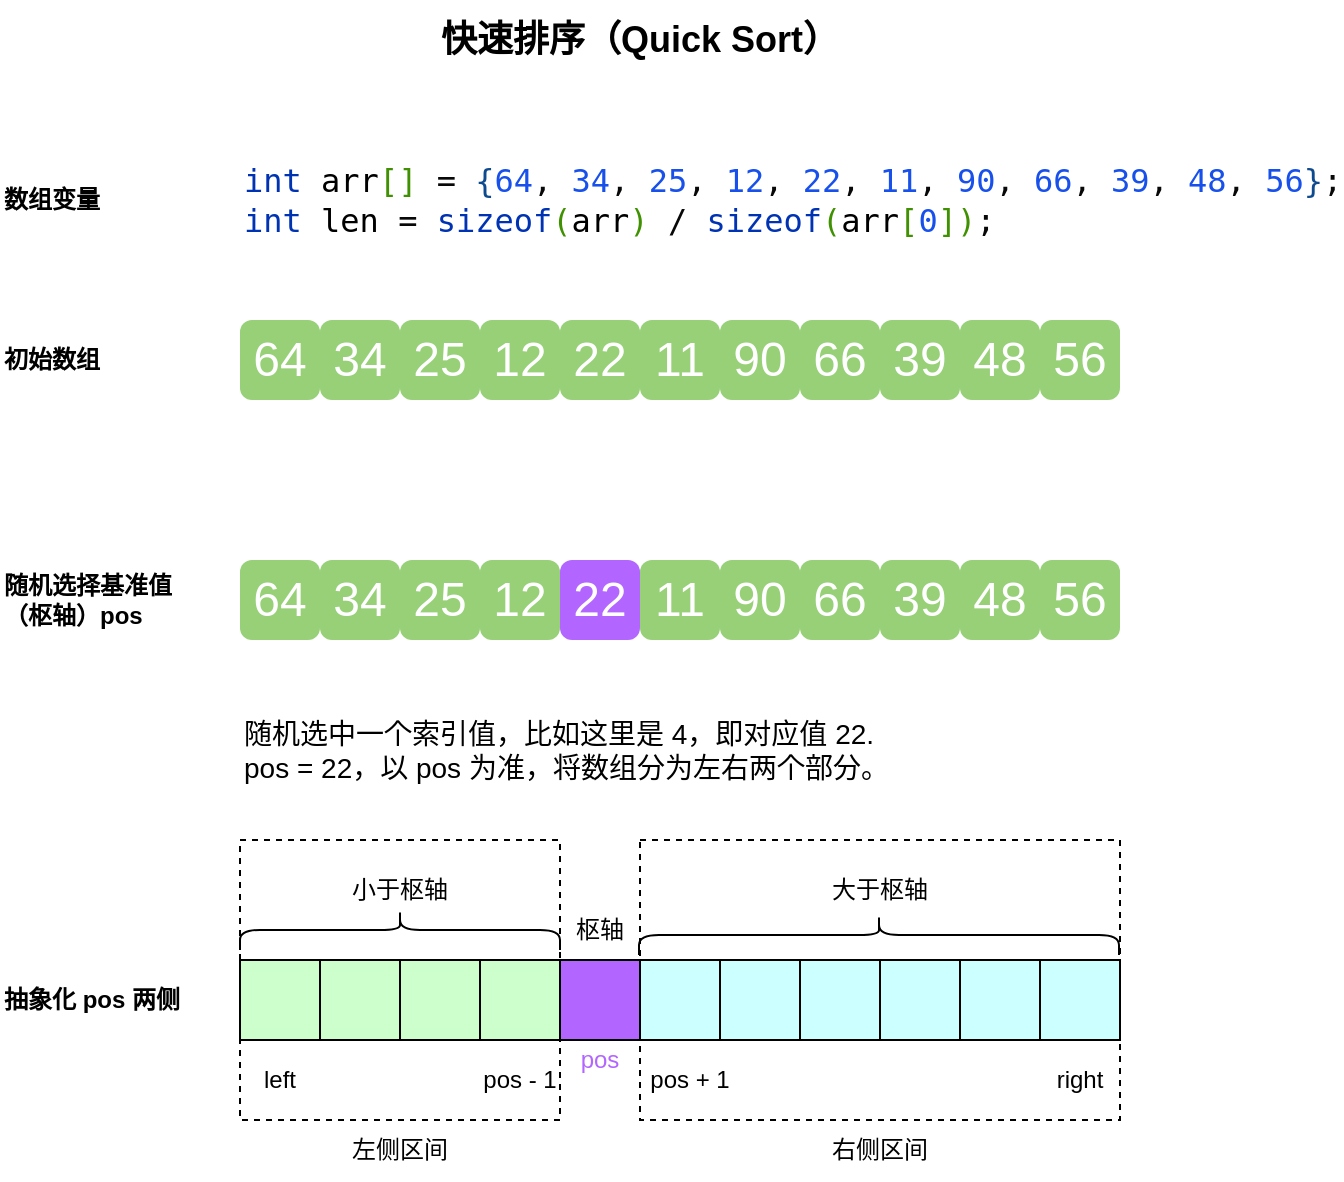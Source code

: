 <mxfile>
    <diagram id="VzBYKut0LovUGBFgEy09" name="Page-1">
        <mxGraphModel dx="683" dy="453" grid="1" gridSize="10" guides="1" tooltips="1" connect="1" arrows="1" fold="1" page="1" pageScale="1" pageWidth="1200" pageHeight="1920" math="0" shadow="0">
            <root>
                <mxCell id="0"/>
                <mxCell id="1" parent="0"/>
                <mxCell id="2" value="&lt;font style=&quot;font-size: 18px;&quot;&gt;&lt;b&gt;快速排序（Quick Sort）&lt;/b&gt;&lt;/font&gt;" style="text;html=1;align=center;verticalAlign=middle;whiteSpace=wrap;rounded=0;" vertex="1" parent="1">
                    <mxGeometry x="240" y="440" width="640" height="40" as="geometry"/>
                </mxCell>
                <mxCell id="3" value="&lt;font style=&quot;font-size: 24px; color: rgb(255, 255, 255);&quot;&gt;64&lt;/font&gt;" style="rounded=1;whiteSpace=wrap;html=1;resizeHeight=0;strokeOpacity=100;fillOpacity=100;strokeColor=none;gradientColor=none;fillColor=#97D077;" vertex="1" parent="1">
                    <mxGeometry x="360" y="600" width="40" height="40" as="geometry"/>
                </mxCell>
                <mxCell id="4" value="&lt;font style=&quot;font-size: 24px; color: rgb(255, 255, 255);&quot;&gt;34&lt;/font&gt;" style="rounded=1;whiteSpace=wrap;html=1;resizeHeight=0;strokeOpacity=100;fillOpacity=100;strokeColor=none;gradientColor=none;fillColor=#97D077;" vertex="1" parent="1">
                    <mxGeometry x="400" y="600" width="40" height="40" as="geometry"/>
                </mxCell>
                <mxCell id="5" value="&lt;font style=&quot;font-size: 24px; color: rgb(255, 255, 255);&quot;&gt;25&lt;/font&gt;" style="rounded=1;whiteSpace=wrap;html=1;resizeHeight=0;strokeOpacity=100;fillOpacity=100;strokeColor=none;gradientColor=none;fillColor=#97D077;" vertex="1" parent="1">
                    <mxGeometry x="440" y="600" width="40" height="40" as="geometry"/>
                </mxCell>
                <mxCell id="6" value="&lt;font style=&quot;font-size: 24px; color: rgb(255, 255, 255);&quot;&gt;12&lt;/font&gt;" style="rounded=1;whiteSpace=wrap;html=1;resizeHeight=0;strokeOpacity=100;fillOpacity=100;strokeColor=none;gradientColor=none;fillColor=#97D077;" vertex="1" parent="1">
                    <mxGeometry x="480" y="600" width="40" height="40" as="geometry"/>
                </mxCell>
                <mxCell id="7" value="&lt;font style=&quot;font-size: 24px; color: rgb(255, 255, 255);&quot;&gt;22&lt;/font&gt;" style="rounded=1;whiteSpace=wrap;html=1;resizeHeight=0;strokeOpacity=100;fillOpacity=100;strokeColor=none;gradientColor=none;fillColor=#97D077;" vertex="1" parent="1">
                    <mxGeometry x="520" y="600" width="40" height="40" as="geometry"/>
                </mxCell>
                <mxCell id="8" value="&lt;font style=&quot;font-size: 24px; color: rgb(255, 255, 255);&quot;&gt;11&lt;/font&gt;" style="rounded=1;whiteSpace=wrap;html=1;resizeHeight=0;strokeOpacity=100;fillOpacity=100;strokeColor=none;gradientColor=none;fillColor=#97D077;" vertex="1" parent="1">
                    <mxGeometry x="560" y="600" width="40" height="40" as="geometry"/>
                </mxCell>
                <mxCell id="9" value="&lt;font style=&quot;font-size: 24px; color: rgb(255, 255, 255);&quot;&gt;90&lt;/font&gt;" style="rounded=1;whiteSpace=wrap;html=1;resizeHeight=0;strokeOpacity=100;fillOpacity=100;strokeColor=none;gradientColor=none;fillColor=#97D077;" vertex="1" parent="1">
                    <mxGeometry x="600" y="600" width="40" height="40" as="geometry"/>
                </mxCell>
                <mxCell id="10" value="&lt;b&gt;初始数组&lt;/b&gt;" style="text;html=1;align=left;verticalAlign=middle;whiteSpace=wrap;rounded=0;" vertex="1" parent="1">
                    <mxGeometry x="240" y="600" width="80" height="40" as="geometry"/>
                </mxCell>
                <mxCell id="11" value="&lt;b&gt;数组变量&lt;/b&gt;" style="text;html=1;align=left;verticalAlign=middle;whiteSpace=wrap;rounded=0;" vertex="1" parent="1">
                    <mxGeometry x="240" y="520" width="80" height="40" as="geometry"/>
                </mxCell>
                <mxCell id="12" value="&lt;div style=&quot;background-color: rgb(255, 255, 255); color: rgb(8, 8, 8);&quot;&gt;&lt;pre style=&quot;font-family:&#39;JetBrains Mono&#39;,monospace;font-size:12.0pt;&quot;&gt;&lt;div style=&quot;color: rgb(8, 8, 8);&quot;&gt;&lt;pre style=&quot;font-family:&#39;JetBrains Mono&#39;,monospace;font-size:12.0pt;&quot;&gt;&lt;span style=&quot;color:#0033b3;&quot;&gt;int &lt;/span&gt;&lt;span style=&quot;color:#000000;&quot;&gt;arr&lt;/span&gt;&lt;span style=&quot;color:#3f9101;&quot;&gt;[] &lt;/span&gt;= &lt;span style=&quot;color:#0e4a8e;&quot;&gt;{&lt;/span&gt;&lt;span style=&quot;color:#1750eb;&quot;&gt;64&lt;/span&gt;, &lt;span style=&quot;color:#1750eb;&quot;&gt;34&lt;/span&gt;, &lt;span style=&quot;color:#1750eb;&quot;&gt;25&lt;/span&gt;, &lt;span style=&quot;color:#1750eb;&quot;&gt;12&lt;/span&gt;, &lt;span style=&quot;color:#1750eb;&quot;&gt;22&lt;/span&gt;, &lt;span style=&quot;color:#1750eb;&quot;&gt;11&lt;/span&gt;, &lt;span style=&quot;color:#1750eb;&quot;&gt;90&lt;/span&gt;, &lt;span style=&quot;color:#1750eb;&quot;&gt;66&lt;/span&gt;, &lt;span style=&quot;color:#1750eb;&quot;&gt;39&lt;/span&gt;, &lt;span style=&quot;color:#1750eb;&quot;&gt;48&lt;/span&gt;, &lt;span style=&quot;color:#1750eb;&quot;&gt;56&lt;/span&gt;&lt;span style=&quot;color:#0e4a8e;&quot;&gt;}&lt;/span&gt;;&lt;br&gt;&lt;span style=&quot;color:#0033b3;&quot;&gt;int &lt;/span&gt;&lt;span style=&quot;color:#000000;&quot;&gt;len &lt;/span&gt;= &lt;span style=&quot;color:#0033b3;&quot;&gt;sizeof&lt;/span&gt;&lt;span style=&quot;color:#3f9101;&quot;&gt;(&lt;/span&gt;&lt;span style=&quot;color:#000000;&quot;&gt;arr&lt;/span&gt;&lt;span style=&quot;color:#3f9101;&quot;&gt;) &lt;/span&gt;/ &lt;span style=&quot;color:#0033b3;&quot;&gt;sizeof&lt;/span&gt;&lt;span style=&quot;color:#3f9101;&quot;&gt;(&lt;/span&gt;&lt;span style=&quot;color:#000000;&quot;&gt;arr&lt;/span&gt;&lt;span style=&quot;color:#3f9101;&quot;&gt;[&lt;/span&gt;&lt;span style=&quot;color:#1750eb;&quot;&gt;0&lt;/span&gt;&lt;span style=&quot;color:#3f9101;&quot;&gt;])&lt;/span&gt;;&lt;/pre&gt;&lt;/div&gt;&lt;/pre&gt;&lt;/div&gt;" style="text;html=1;align=left;verticalAlign=middle;resizable=0;points=[];autosize=1;strokeColor=none;fillColor=none;" vertex="1" parent="1">
                    <mxGeometry x="360" y="500" width="520" height="80" as="geometry"/>
                </mxCell>
                <mxCell id="13" value="&lt;font style=&quot;font-size: 24px; color: rgb(255, 255, 255);&quot;&gt;66&lt;/font&gt;" style="rounded=1;whiteSpace=wrap;html=1;resizeHeight=0;strokeOpacity=100;fillOpacity=100;strokeColor=none;gradientColor=none;fillColor=#97D077;" vertex="1" parent="1">
                    <mxGeometry x="640" y="600" width="40" height="40" as="geometry"/>
                </mxCell>
                <mxCell id="14" value="&lt;font style=&quot;font-size: 24px; color: rgb(255, 255, 255);&quot;&gt;39&lt;/font&gt;" style="rounded=1;whiteSpace=wrap;html=1;resizeHeight=0;strokeOpacity=100;fillOpacity=100;strokeColor=none;gradientColor=none;fillColor=#97D077;" vertex="1" parent="1">
                    <mxGeometry x="680" y="600" width="40" height="40" as="geometry"/>
                </mxCell>
                <mxCell id="15" value="&lt;font style=&quot;font-size: 24px; color: rgb(255, 255, 255);&quot;&gt;48&lt;/font&gt;" style="rounded=1;whiteSpace=wrap;html=1;resizeHeight=0;strokeOpacity=100;fillOpacity=100;strokeColor=none;gradientColor=none;fillColor=#97D077;" vertex="1" parent="1">
                    <mxGeometry x="720" y="600" width="40" height="40" as="geometry"/>
                </mxCell>
                <mxCell id="16" value="&lt;font style=&quot;font-size: 24px; color: rgb(255, 255, 255);&quot;&gt;56&lt;/font&gt;" style="rounded=1;whiteSpace=wrap;html=1;resizeHeight=0;strokeOpacity=100;fillOpacity=100;strokeColor=none;gradientColor=none;fillColor=#97D077;" vertex="1" parent="1">
                    <mxGeometry x="760" y="600" width="40" height="40" as="geometry"/>
                </mxCell>
                <mxCell id="17" value="&lt;b&gt;随机选择基准值&lt;/b&gt;&lt;div&gt;&lt;b&gt;（枢轴）pos&lt;/b&gt;&lt;/div&gt;" style="text;html=1;align=left;verticalAlign=middle;whiteSpace=wrap;rounded=0;" vertex="1" parent="1">
                    <mxGeometry x="240" y="720" width="90" height="40" as="geometry"/>
                </mxCell>
                <mxCell id="18" value="&lt;font style=&quot;font-size: 24px; color: rgb(255, 255, 255);&quot;&gt;64&lt;/font&gt;" style="rounded=1;whiteSpace=wrap;html=1;resizeHeight=0;strokeOpacity=100;fillOpacity=100;strokeColor=none;gradientColor=none;fillColor=#97D077;" vertex="1" parent="1">
                    <mxGeometry x="360" y="720" width="40" height="40" as="geometry"/>
                </mxCell>
                <mxCell id="19" value="&lt;font style=&quot;font-size: 24px; color: rgb(255, 255, 255);&quot;&gt;34&lt;/font&gt;" style="rounded=1;whiteSpace=wrap;html=1;resizeHeight=0;strokeOpacity=100;fillOpacity=100;strokeColor=none;gradientColor=none;fillColor=#97D077;" vertex="1" parent="1">
                    <mxGeometry x="400" y="720" width="40" height="40" as="geometry"/>
                </mxCell>
                <mxCell id="20" value="&lt;font style=&quot;font-size: 24px; color: rgb(255, 255, 255);&quot;&gt;25&lt;/font&gt;" style="rounded=1;whiteSpace=wrap;html=1;resizeHeight=0;strokeOpacity=100;fillOpacity=100;strokeColor=none;gradientColor=none;fillColor=#97D077;" vertex="1" parent="1">
                    <mxGeometry x="440" y="720" width="40" height="40" as="geometry"/>
                </mxCell>
                <mxCell id="21" value="&lt;font style=&quot;font-size: 24px; color: rgb(255, 255, 255);&quot;&gt;12&lt;/font&gt;" style="rounded=1;whiteSpace=wrap;html=1;resizeHeight=0;strokeOpacity=100;fillOpacity=100;strokeColor=none;gradientColor=none;fillColor=#97D077;" vertex="1" parent="1">
                    <mxGeometry x="480" y="720" width="40" height="40" as="geometry"/>
                </mxCell>
                <mxCell id="22" value="&lt;font style=&quot;font-size: 24px; color: rgb(255, 255, 255);&quot;&gt;22&lt;/font&gt;" style="rounded=1;whiteSpace=wrap;html=1;resizeHeight=0;strokeOpacity=100;fillOpacity=100;strokeColor=none;gradientColor=none;fillColor=#B266FF;" vertex="1" parent="1">
                    <mxGeometry x="520" y="720" width="40" height="40" as="geometry"/>
                </mxCell>
                <mxCell id="23" value="&lt;font style=&quot;font-size: 24px; color: rgb(255, 255, 255);&quot;&gt;11&lt;/font&gt;" style="rounded=1;whiteSpace=wrap;html=1;resizeHeight=0;strokeOpacity=100;fillOpacity=100;strokeColor=none;gradientColor=none;fillColor=#97D077;" vertex="1" parent="1">
                    <mxGeometry x="560" y="720" width="40" height="40" as="geometry"/>
                </mxCell>
                <mxCell id="24" value="&lt;font style=&quot;font-size: 24px; color: rgb(255, 255, 255);&quot;&gt;90&lt;/font&gt;" style="rounded=1;whiteSpace=wrap;html=1;resizeHeight=0;strokeOpacity=100;fillOpacity=100;strokeColor=none;gradientColor=none;fillColor=#97D077;" vertex="1" parent="1">
                    <mxGeometry x="600" y="720" width="40" height="40" as="geometry"/>
                </mxCell>
                <mxCell id="25" value="&lt;font style=&quot;font-size: 24px; color: rgb(255, 255, 255);&quot;&gt;66&lt;/font&gt;" style="rounded=1;whiteSpace=wrap;html=1;resizeHeight=0;strokeOpacity=100;fillOpacity=100;strokeColor=none;gradientColor=none;fillColor=#97D077;" vertex="1" parent="1">
                    <mxGeometry x="640" y="720" width="40" height="40" as="geometry"/>
                </mxCell>
                <mxCell id="26" value="&lt;font style=&quot;font-size: 24px; color: rgb(255, 255, 255);&quot;&gt;39&lt;/font&gt;" style="rounded=1;whiteSpace=wrap;html=1;resizeHeight=0;strokeOpacity=100;fillOpacity=100;strokeColor=none;gradientColor=none;fillColor=#97D077;" vertex="1" parent="1">
                    <mxGeometry x="680" y="720" width="40" height="40" as="geometry"/>
                </mxCell>
                <mxCell id="27" value="&lt;font style=&quot;font-size: 24px; color: rgb(255, 255, 255);&quot;&gt;48&lt;/font&gt;" style="rounded=1;whiteSpace=wrap;html=1;resizeHeight=0;strokeOpacity=100;fillOpacity=100;strokeColor=none;gradientColor=none;fillColor=#97D077;" vertex="1" parent="1">
                    <mxGeometry x="720" y="720" width="40" height="40" as="geometry"/>
                </mxCell>
                <mxCell id="28" value="&lt;font style=&quot;font-size: 24px; color: rgb(255, 255, 255);&quot;&gt;56&lt;/font&gt;" style="rounded=1;whiteSpace=wrap;html=1;resizeHeight=0;strokeOpacity=100;fillOpacity=100;strokeColor=none;gradientColor=none;fillColor=#97D077;" vertex="1" parent="1">
                    <mxGeometry x="760" y="720" width="40" height="40" as="geometry"/>
                </mxCell>
                <mxCell id="29" value="随机选中一个索引值，比如这里是 4，即对应值 22.&lt;div&gt;pos = 22，以 pos 为准，将数组分为左右两个部分。&lt;/div&gt;" style="text;html=1;align=left;verticalAlign=middle;whiteSpace=wrap;rounded=0;fontSize=14;" vertex="1" parent="1">
                    <mxGeometry x="360" y="790" width="410" height="50" as="geometry"/>
                </mxCell>
                <mxCell id="30" value="" style="rounded=0;whiteSpace=wrap;html=1;fillColor=#CCFFCC;" vertex="1" parent="1">
                    <mxGeometry x="360" y="920" width="40" height="40" as="geometry"/>
                </mxCell>
                <mxCell id="31" value="" style="rounded=0;whiteSpace=wrap;html=1;fillColor=#CCFFCC;" vertex="1" parent="1">
                    <mxGeometry x="400" y="920" width="40" height="40" as="geometry"/>
                </mxCell>
                <mxCell id="32" value="" style="rounded=0;whiteSpace=wrap;html=1;fillColor=#CCFFCC;" vertex="1" parent="1">
                    <mxGeometry x="480" y="920" width="40" height="40" as="geometry"/>
                </mxCell>
                <mxCell id="33" value="" style="rounded=0;whiteSpace=wrap;html=1;fillColor=#CCFFCC;" vertex="1" parent="1">
                    <mxGeometry x="440" y="920" width="40" height="40" as="geometry"/>
                </mxCell>
                <mxCell id="34" value="" style="rounded=0;whiteSpace=wrap;html=1;fillColor=#B266FF;" vertex="1" parent="1">
                    <mxGeometry x="520" y="920" width="40" height="40" as="geometry"/>
                </mxCell>
                <mxCell id="35" value="" style="rounded=0;whiteSpace=wrap;html=1;fillColor=#CCFFFF;" vertex="1" parent="1">
                    <mxGeometry x="560" y="920" width="40" height="40" as="geometry"/>
                </mxCell>
                <mxCell id="36" value="" style="rounded=0;whiteSpace=wrap;html=1;fillColor=#CCFFFF;" vertex="1" parent="1">
                    <mxGeometry x="600" y="920" width="40" height="40" as="geometry"/>
                </mxCell>
                <mxCell id="37" value="" style="rounded=0;whiteSpace=wrap;html=1;fillColor=#CCFFFF;" vertex="1" parent="1">
                    <mxGeometry x="680" y="920" width="40" height="40" as="geometry"/>
                </mxCell>
                <mxCell id="38" value="" style="rounded=0;whiteSpace=wrap;html=1;fillColor=#CCFFFF;" vertex="1" parent="1">
                    <mxGeometry x="640" y="920" width="40" height="40" as="geometry"/>
                </mxCell>
                <mxCell id="39" value="" style="rounded=0;whiteSpace=wrap;html=1;fillColor=#CCFFFF;" vertex="1" parent="1">
                    <mxGeometry x="720" y="920" width="40" height="40" as="geometry"/>
                </mxCell>
                <mxCell id="40" value="" style="rounded=0;whiteSpace=wrap;html=1;fillColor=#CCFFFF;" vertex="1" parent="1">
                    <mxGeometry x="760" y="920" width="40" height="40" as="geometry"/>
                </mxCell>
                <mxCell id="41" value="&lt;b&gt;抽象化 pos 两侧&lt;/b&gt;" style="text;html=1;align=left;verticalAlign=middle;whiteSpace=wrap;rounded=0;" vertex="1" parent="1">
                    <mxGeometry x="240" y="920" width="90" height="40" as="geometry"/>
                </mxCell>
                <mxCell id="43" value="" style="shape=curlyBracket;whiteSpace=wrap;html=1;rounded=1;labelPosition=left;verticalLabelPosition=middle;align=right;verticalAlign=middle;rotation=90;" vertex="1" parent="1">
                    <mxGeometry x="430" y="825" width="20" height="160" as="geometry"/>
                </mxCell>
                <mxCell id="44" value="" style="shape=curlyBracket;whiteSpace=wrap;html=1;rounded=1;labelPosition=left;verticalLabelPosition=middle;align=right;verticalAlign=middle;rotation=90;" vertex="1" parent="1">
                    <mxGeometry x="669.5" y="787.5" width="20" height="240" as="geometry"/>
                </mxCell>
                <mxCell id="45" value="小于枢轴" style="text;html=1;align=center;verticalAlign=middle;whiteSpace=wrap;rounded=0;" vertex="1" parent="1">
                    <mxGeometry x="410" y="870" width="60" height="30" as="geometry"/>
                </mxCell>
                <mxCell id="46" value="大于枢轴" style="text;html=1;align=center;verticalAlign=middle;whiteSpace=wrap;rounded=0;" vertex="1" parent="1">
                    <mxGeometry x="650" y="870" width="60" height="30" as="geometry"/>
                </mxCell>
                <mxCell id="47" value="枢轴" style="text;html=1;align=center;verticalAlign=middle;whiteSpace=wrap;rounded=0;" vertex="1" parent="1">
                    <mxGeometry x="525" y="890" width="30" height="30" as="geometry"/>
                </mxCell>
                <mxCell id="48" value="" style="rounded=0;whiteSpace=wrap;html=1;fillColor=none;strokeColor=#000000;dashed=1;" vertex="1" parent="1">
                    <mxGeometry x="360" y="860" width="160" height="140" as="geometry"/>
                </mxCell>
                <mxCell id="49" value="" style="rounded=0;whiteSpace=wrap;html=1;fillColor=none;strokeColor=#000000;dashed=1;" vertex="1" parent="1">
                    <mxGeometry x="560" y="860" width="240" height="140" as="geometry"/>
                </mxCell>
                <mxCell id="50" value="左侧区间" style="text;html=1;align=center;verticalAlign=middle;whiteSpace=wrap;rounded=0;" vertex="1" parent="1">
                    <mxGeometry x="410" y="1000" width="60" height="30" as="geometry"/>
                </mxCell>
                <mxCell id="51" value="右侧区间" style="text;html=1;align=center;verticalAlign=middle;whiteSpace=wrap;rounded=0;" vertex="1" parent="1">
                    <mxGeometry x="650" y="1000" width="60" height="30" as="geometry"/>
                </mxCell>
                <mxCell id="53" value="pos" style="text;html=1;align=center;verticalAlign=middle;whiteSpace=wrap;rounded=0;fontColor=#B266FF;" vertex="1" parent="1">
                    <mxGeometry x="520" y="960" width="40" height="20" as="geometry"/>
                </mxCell>
                <mxCell id="54" value="pos - 1" style="text;html=1;align=center;verticalAlign=middle;whiteSpace=wrap;rounded=0;" vertex="1" parent="1">
                    <mxGeometry x="480" y="960" width="40" height="40" as="geometry"/>
                </mxCell>
                <mxCell id="55" value="pos + 1" style="text;html=1;align=center;verticalAlign=middle;whiteSpace=wrap;rounded=0;" vertex="1" parent="1">
                    <mxGeometry x="560" y="960" width="50" height="40" as="geometry"/>
                </mxCell>
                <mxCell id="56" value="right" style="text;html=1;align=center;verticalAlign=middle;whiteSpace=wrap;rounded=0;" vertex="1" parent="1">
                    <mxGeometry x="760" y="960" width="40" height="40" as="geometry"/>
                </mxCell>
                <mxCell id="57" value="left" style="text;html=1;align=center;verticalAlign=middle;whiteSpace=wrap;rounded=0;" vertex="1" parent="1">
                    <mxGeometry x="360" y="960" width="40" height="40" as="geometry"/>
                </mxCell>
            </root>
        </mxGraphModel>
    </diagram>
</mxfile>